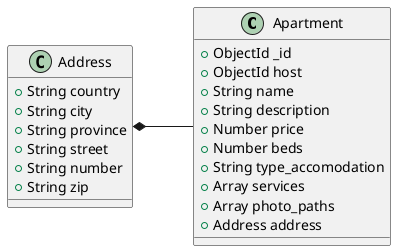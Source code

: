 @startuml classdiagram
left to right direction

class Apartment {
  +ObjectId _id
  +ObjectId host
  +String name
  +String description
  +Number price
  +Number beds
  +String type_accomodation
  +Array services
  +Array photo_paths
  +Address address
}

class Address {
    +String country
    +String city
    +String province
    +String street
    +String number
    +String zip
}

Address *-- Apartment

@enduml